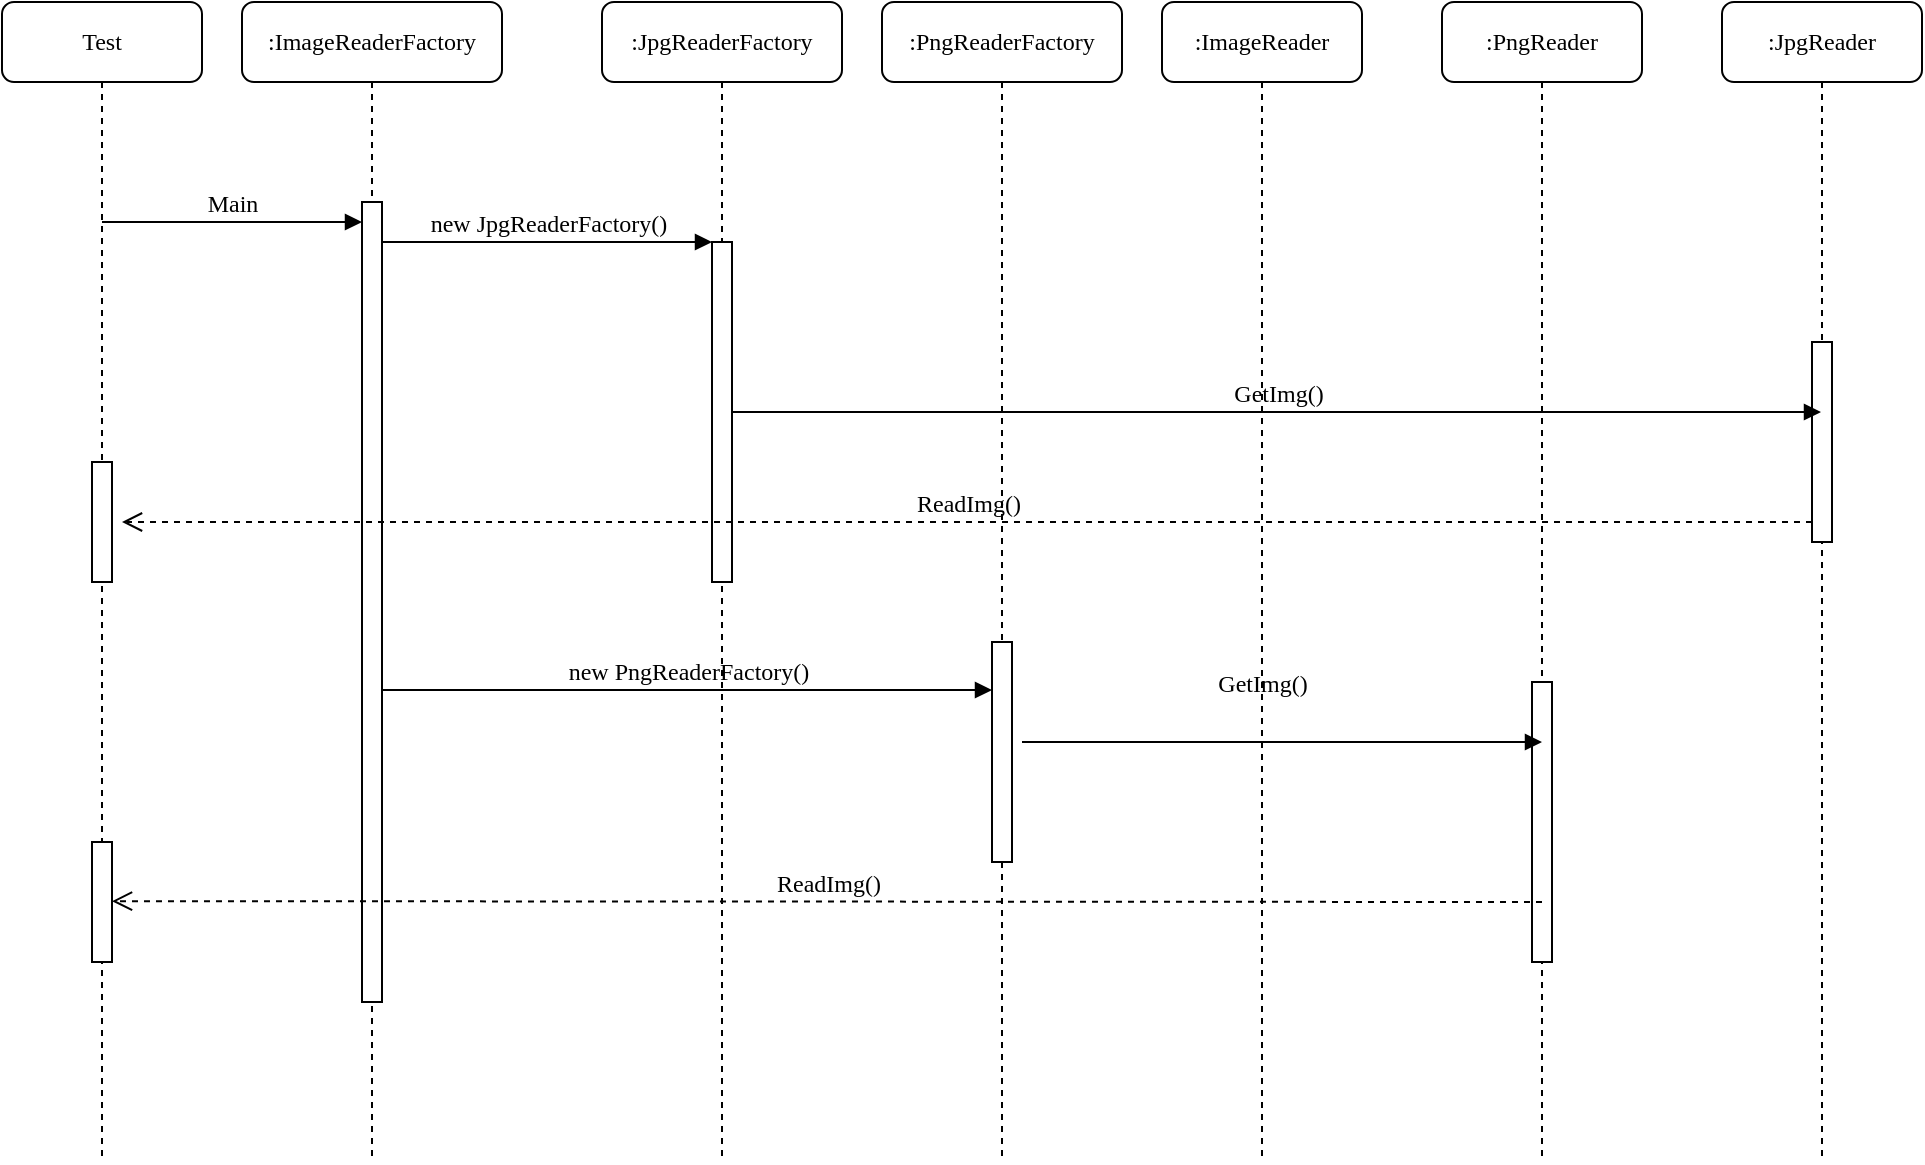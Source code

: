 <mxfile>
    <diagram name="Page-1" id="13e1069c-82ec-6db2-03f1-153e76fe0fe0">
        <mxGraphModel dx="883" dy="617" grid="0" gridSize="10" guides="1" tooltips="1" connect="1" arrows="1" fold="1" page="0" pageScale="1" pageWidth="1100" pageHeight="850" background="none" math="0" shadow="0">
            <root>
                <mxCell id="0"/>
                <mxCell id="1" parent="0"/>
                <mxCell id="7baba1c4bc27f4b0-2" value=":ImageReaderFactory&lt;br&gt;" style="shape=umlLifeline;perimeter=lifelinePerimeter;whiteSpace=wrap;html=1;container=1;collapsible=0;recursiveResize=0;outlineConnect=0;rounded=1;shadow=0;comic=0;labelBackgroundColor=none;strokeWidth=1;fontFamily=Verdana;fontSize=12;align=center;" parent="1" vertex="1">
                    <mxGeometry x="220" y="80" width="130" height="580" as="geometry"/>
                </mxCell>
                <mxCell id="7baba1c4bc27f4b0-10" value="" style="html=1;points=[];perimeter=orthogonalPerimeter;rounded=0;shadow=0;comic=0;labelBackgroundColor=none;strokeWidth=1;fontFamily=Verdana;fontSize=12;align=center;" parent="7baba1c4bc27f4b0-2" vertex="1">
                    <mxGeometry x="60" y="100" width="10" height="400" as="geometry"/>
                </mxCell>
                <mxCell id="7baba1c4bc27f4b0-3" value=":JpgReaderFactory&lt;br&gt;" style="shape=umlLifeline;perimeter=lifelinePerimeter;whiteSpace=wrap;html=1;container=1;collapsible=0;recursiveResize=0;outlineConnect=0;rounded=1;shadow=0;comic=0;labelBackgroundColor=none;strokeWidth=1;fontFamily=Verdana;fontSize=12;align=center;" parent="1" vertex="1">
                    <mxGeometry x="400" y="80" width="120" height="580" as="geometry"/>
                </mxCell>
                <mxCell id="7baba1c4bc27f4b0-13" value="" style="html=1;points=[];perimeter=orthogonalPerimeter;rounded=0;shadow=0;comic=0;labelBackgroundColor=none;strokeWidth=1;fontFamily=Verdana;fontSize=12;align=center;" parent="7baba1c4bc27f4b0-3" vertex="1">
                    <mxGeometry x="55" y="120" width="10" height="170" as="geometry"/>
                </mxCell>
                <mxCell id="7baba1c4bc27f4b0-4" value=":PngReaderFactory&lt;br&gt;" style="shape=umlLifeline;perimeter=lifelinePerimeter;whiteSpace=wrap;html=1;container=1;collapsible=0;recursiveResize=0;outlineConnect=0;rounded=1;shadow=0;comic=0;labelBackgroundColor=none;strokeWidth=1;fontFamily=Verdana;fontSize=12;align=center;" parent="1" vertex="1">
                    <mxGeometry x="540" y="80" width="120" height="580" as="geometry"/>
                </mxCell>
                <mxCell id="RXOlG2M1Hz55D4Jl9JKF-9" value="" style="html=1;points=[];perimeter=orthogonalPerimeter;rounded=0;shadow=0;comic=0;labelBackgroundColor=none;strokeWidth=1;fontFamily=Verdana;fontSize=12;align=center;" parent="7baba1c4bc27f4b0-4" vertex="1">
                    <mxGeometry x="55" y="320" width="10" height="110" as="geometry"/>
                </mxCell>
                <mxCell id="7baba1c4bc27f4b0-5" value=":ImageReader" style="shape=umlLifeline;perimeter=lifelinePerimeter;whiteSpace=wrap;html=1;container=1;collapsible=0;recursiveResize=0;outlineConnect=0;rounded=1;shadow=0;comic=0;labelBackgroundColor=none;strokeWidth=1;fontFamily=Verdana;fontSize=12;align=center;" parent="1" vertex="1">
                    <mxGeometry x="680" y="80" width="100" height="580" as="geometry"/>
                </mxCell>
                <mxCell id="7baba1c4bc27f4b0-6" value=":PngReader" style="shape=umlLifeline;perimeter=lifelinePerimeter;whiteSpace=wrap;html=1;container=1;collapsible=0;recursiveResize=0;outlineConnect=0;rounded=1;shadow=0;comic=0;labelBackgroundColor=none;strokeWidth=1;fontFamily=Verdana;fontSize=12;align=center;" parent="1" vertex="1">
                    <mxGeometry x="820" y="80" width="100" height="580" as="geometry"/>
                </mxCell>
                <mxCell id="7baba1c4bc27f4b0-28" value="" style="html=1;points=[];perimeter=orthogonalPerimeter;rounded=0;shadow=0;comic=0;labelBackgroundColor=none;strokeWidth=1;fontFamily=Verdana;fontSize=12;align=center;" parent="7baba1c4bc27f4b0-6" vertex="1">
                    <mxGeometry x="45" y="340" width="10" height="140" as="geometry"/>
                </mxCell>
                <mxCell id="7baba1c4bc27f4b0-7" value=":JpgReader" style="shape=umlLifeline;perimeter=lifelinePerimeter;whiteSpace=wrap;html=1;container=1;collapsible=0;recursiveResize=0;outlineConnect=0;rounded=1;shadow=0;comic=0;labelBackgroundColor=none;strokeWidth=1;fontFamily=Verdana;fontSize=12;align=center;" parent="1" vertex="1">
                    <mxGeometry x="960" y="80" width="100" height="580" as="geometry"/>
                </mxCell>
                <mxCell id="RXOlG2M1Hz55D4Jl9JKF-4" value="" style="html=1;points=[];perimeter=orthogonalPerimeter;rounded=0;shadow=0;comic=0;labelBackgroundColor=none;strokeColor=#000000;strokeWidth=1;fillColor=#FFFFFF;fontFamily=Verdana;fontSize=12;fontColor=#000000;align=center;" parent="7baba1c4bc27f4b0-7" vertex="1">
                    <mxGeometry x="45" y="170" width="10" height="100" as="geometry"/>
                </mxCell>
                <mxCell id="7baba1c4bc27f4b0-8" value="Test" style="shape=umlLifeline;perimeter=lifelinePerimeter;whiteSpace=wrap;html=1;container=1;collapsible=0;recursiveResize=0;outlineConnect=0;rounded=1;shadow=0;comic=0;labelBackgroundColor=none;strokeWidth=1;fontFamily=Verdana;fontSize=12;align=center;" parent="1" vertex="1">
                    <mxGeometry x="100" y="80" width="100" height="580" as="geometry"/>
                </mxCell>
                <mxCell id="RXOlG2M1Hz55D4Jl9JKF-7" value="" style="html=1;points=[];perimeter=orthogonalPerimeter;rounded=0;shadow=0;comic=0;labelBackgroundColor=none;strokeWidth=1;fontFamily=Verdana;fontSize=12;align=center;" parent="7baba1c4bc27f4b0-8" vertex="1">
                    <mxGeometry x="45" y="230" width="10" height="60" as="geometry"/>
                </mxCell>
                <mxCell id="7baba1c4bc27f4b0-17" value="GetImg()" style="html=1;verticalAlign=bottom;endArrow=block;labelBackgroundColor=none;fontFamily=Verdana;fontSize=12;edgeStyle=elbowEdgeStyle;elbow=vertical;" parent="1" source="7baba1c4bc27f4b0-13" target="7baba1c4bc27f4b0-7" edge="1">
                    <mxGeometry relative="1" as="geometry">
                        <mxPoint x="510" y="220" as="sourcePoint"/>
                        <Array as="points">
                            <mxPoint x="460" y="220"/>
                        </Array>
                        <mxPoint x="585" y="220" as="targetPoint"/>
                    </mxGeometry>
                </mxCell>
                <mxCell id="7baba1c4bc27f4b0-14" value="new JpgReaderFactory()" style="html=1;verticalAlign=bottom;endArrow=block;entryX=0;entryY=0;labelBackgroundColor=none;fontFamily=Verdana;fontSize=12;edgeStyle=elbowEdgeStyle;elbow=vertical;" parent="1" source="7baba1c4bc27f4b0-10" target="7baba1c4bc27f4b0-13" edge="1">
                    <mxGeometry relative="1" as="geometry">
                        <mxPoint x="370" y="200" as="sourcePoint"/>
                    </mxGeometry>
                </mxCell>
                <mxCell id="RXOlG2M1Hz55D4Jl9JKF-1" value="Main" style="html=1;verticalAlign=bottom;endArrow=block;labelBackgroundColor=none;fontFamily=Verdana;fontSize=12;edgeStyle=elbowEdgeStyle;elbow=vertical;" parent="1" edge="1">
                    <mxGeometry relative="1" as="geometry">
                        <mxPoint x="150" y="190" as="sourcePoint"/>
                        <mxPoint x="280" y="190" as="targetPoint"/>
                    </mxGeometry>
                </mxCell>
                <mxCell id="RXOlG2M1Hz55D4Jl9JKF-8" value="ReadImg()" style="html=1;verticalAlign=bottom;endArrow=open;dashed=1;endSize=8;labelBackgroundColor=none;fontFamily=Verdana;fontSize=12;" parent="1" source="RXOlG2M1Hz55D4Jl9JKF-4" edge="1">
                    <mxGeometry relative="1" as="geometry">
                        <mxPoint x="160" y="340" as="targetPoint"/>
                        <mxPoint x="570" y="340" as="sourcePoint"/>
                    </mxGeometry>
                </mxCell>
                <mxCell id="RXOlG2M1Hz55D4Jl9JKF-11" value="new PngReaderFactory()" style="html=1;verticalAlign=bottom;endArrow=block;labelBackgroundColor=none;fontFamily=Verdana;fontSize=12;edgeStyle=elbowEdgeStyle;elbow=vertical;" parent="1" target="RXOlG2M1Hz55D4Jl9JKF-9" edge="1">
                    <mxGeometry relative="1" as="geometry">
                        <mxPoint x="290" y="424" as="sourcePoint"/>
                        <mxPoint x="590" y="424" as="targetPoint"/>
                    </mxGeometry>
                </mxCell>
                <mxCell id="RXOlG2M1Hz55D4Jl9JKF-14" value="GetImg()" style="html=1;verticalAlign=bottom;endArrow=block;labelBackgroundColor=none;fontFamily=Verdana;fontSize=12;edgeStyle=elbowEdgeStyle;elbow=vertical;" parent="1" edge="1">
                    <mxGeometry y="22" relative="1" as="geometry">
                        <mxPoint x="610" y="450" as="sourcePoint"/>
                        <mxPoint x="870" y="450" as="targetPoint"/>
                        <mxPoint x="-10" y="2" as="offset"/>
                    </mxGeometry>
                </mxCell>
                <mxCell id="RXOlG2M1Hz55D4Jl9JKF-15" value="" style="html=1;points=[];perimeter=orthogonalPerimeter;rounded=0;shadow=0;comic=0;labelBackgroundColor=none;strokeWidth=1;fontFamily=Verdana;fontSize=12;align=center;" parent="1" vertex="1">
                    <mxGeometry x="145" y="500" width="10" height="60" as="geometry"/>
                </mxCell>
                <mxCell id="RXOlG2M1Hz55D4Jl9JKF-16" value="ReadImg()" style="html=1;verticalAlign=bottom;endArrow=open;dashed=1;endSize=8;labelBackgroundColor=none;fontFamily=Verdana;fontSize=12;" parent="1" edge="1">
                    <mxGeometry relative="1" as="geometry">
                        <mxPoint x="155" y="529.58" as="targetPoint"/>
                        <mxPoint x="870" y="530" as="sourcePoint"/>
                    </mxGeometry>
                </mxCell>
            </root>
        </mxGraphModel>
    </diagram>
</mxfile>
